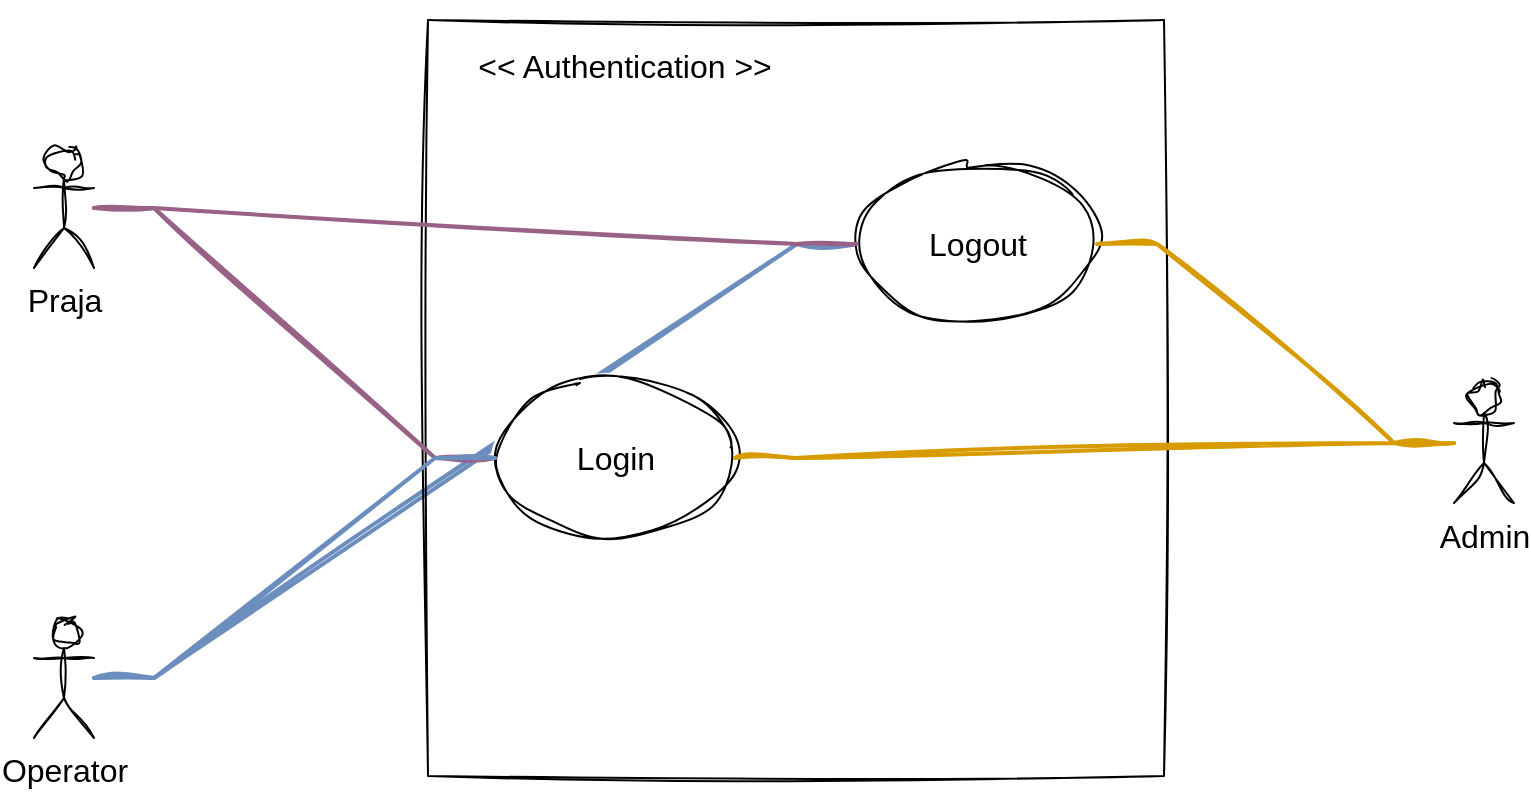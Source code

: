 <mxfile version="21.6.5" type="device">
  <diagram name="Use Case Auth" id="yrRhIFTMMz9dTGVj65Gu">
    <mxGraphModel dx="1834" dy="1292" grid="0" gridSize="10" guides="1" tooltips="1" connect="1" arrows="1" fold="1" page="0" pageScale="1" pageWidth="850" pageHeight="1100" math="0" shadow="0">
      <root>
        <mxCell id="0" />
        <mxCell id="1" parent="0" />
        <mxCell id="GaS_j_fWEtVdDru6edaB-12" style="edgeStyle=entityRelationEdgeStyle;rounded=0;orthogonalLoop=1;jettySize=auto;html=1;fontSize=12;startSize=8;endSize=8;endArrow=none;endFill=0;fillColor=#dae8fc;gradientColor=#7ea6e0;strokeColor=#6c8ebf;strokeWidth=2;sketch=1;curveFitting=1;jiggle=2;" parent="1" source="GaS_j_fWEtVdDru6edaB-5" target="GaS_j_fWEtVdDru6edaB-8" edge="1">
          <mxGeometry relative="1" as="geometry" />
        </mxCell>
        <mxCell id="GaS_j_fWEtVdDru6edaB-2" value="" style="swimlane;startSize=0;fontSize=16;sketch=1;curveFitting=1;jiggle=2;" parent="1" vertex="1">
          <mxGeometry x="-39" y="-213" width="368" height="378" as="geometry" />
        </mxCell>
        <mxCell id="GaS_j_fWEtVdDru6edaB-8" value="Logout" style="ellipse;whiteSpace=wrap;html=1;fontSize=16;sketch=1;curveFitting=1;jiggle=2;" parent="GaS_j_fWEtVdDru6edaB-2" vertex="1">
          <mxGeometry x="214.5" y="72" width="120" height="80" as="geometry" />
        </mxCell>
        <mxCell id="GaS_j_fWEtVdDru6edaB-15" value="&amp;lt;&amp;lt; Authentication &amp;gt;&amp;gt;" style="text;html=1;align=center;verticalAlign=middle;resizable=0;points=[];autosize=1;strokeColor=none;fillColor=none;fontSize=16;sketch=1;curveFitting=1;jiggle=2;" parent="GaS_j_fWEtVdDru6edaB-2" vertex="1">
          <mxGeometry x="15" y="7" width="165" height="31" as="geometry" />
        </mxCell>
        <mxCell id="GaS_j_fWEtVdDru6edaB-7" value="Login" style="ellipse;whiteSpace=wrap;html=1;fontSize=16;sketch=1;curveFitting=1;jiggle=2;" parent="GaS_j_fWEtVdDru6edaB-2" vertex="1">
          <mxGeometry x="33.5" y="179" width="120" height="80" as="geometry" />
        </mxCell>
        <mxCell id="GaS_j_fWEtVdDru6edaB-3" style="edgeStyle=none;curved=1;rounded=0;orthogonalLoop=1;jettySize=auto;html=1;exitX=0.5;exitY=0;exitDx=0;exitDy=0;fontSize=12;startSize=8;endSize=8;sketch=1;curveFitting=1;jiggle=2;" parent="1" source="GaS_j_fWEtVdDru6edaB-2" target="GaS_j_fWEtVdDru6edaB-2" edge="1">
          <mxGeometry relative="1" as="geometry" />
        </mxCell>
        <mxCell id="GaS_j_fWEtVdDru6edaB-9" style="rounded=0;orthogonalLoop=1;jettySize=auto;html=1;fontSize=12;startSize=8;endSize=8;endArrow=none;endFill=0;fillColor=#e6d0de;gradientColor=#d5739d;strokeColor=#996185;strokeWidth=2;sketch=1;curveFitting=1;jiggle=2;edgeStyle=entityRelationEdgeStyle;" parent="1" source="GaS_j_fWEtVdDru6edaB-4" target="GaS_j_fWEtVdDru6edaB-7" edge="1">
          <mxGeometry relative="1" as="geometry" />
        </mxCell>
        <mxCell id="GaS_j_fWEtVdDru6edaB-10" style="edgeStyle=entityRelationEdgeStyle;rounded=0;orthogonalLoop=1;jettySize=auto;html=1;fontSize=12;startSize=8;endSize=8;endArrow=none;endFill=0;fillColor=#e6d0de;gradientColor=#d5739d;strokeColor=#996185;strokeWidth=2;sketch=1;curveFitting=1;jiggle=2;" parent="1" source="GaS_j_fWEtVdDru6edaB-4" target="GaS_j_fWEtVdDru6edaB-8" edge="1">
          <mxGeometry relative="1" as="geometry" />
        </mxCell>
        <mxCell id="GaS_j_fWEtVdDru6edaB-4" value="Praja" style="shape=umlActor;verticalLabelPosition=bottom;verticalAlign=top;html=1;outlineConnect=0;fontSize=16;sketch=1;curveFitting=1;jiggle=2;" parent="1" vertex="1">
          <mxGeometry x="-236" y="-149" width="30" height="60" as="geometry" />
        </mxCell>
        <mxCell id="GaS_j_fWEtVdDru6edaB-11" style="edgeStyle=entityRelationEdgeStyle;rounded=0;orthogonalLoop=1;jettySize=auto;html=1;fontSize=12;startSize=8;endSize=8;endArrow=none;endFill=0;fillColor=#dae8fc;gradientColor=#7ea6e0;strokeColor=#6c8ebf;strokeWidth=2;sketch=1;curveFitting=1;jiggle=2;" parent="1" source="GaS_j_fWEtVdDru6edaB-5" target="GaS_j_fWEtVdDru6edaB-7" edge="1">
          <mxGeometry relative="1" as="geometry" />
        </mxCell>
        <mxCell id="GaS_j_fWEtVdDru6edaB-5" value="Operator" style="shape=umlActor;verticalLabelPosition=bottom;verticalAlign=top;html=1;outlineConnect=0;fontSize=16;sketch=1;curveFitting=1;jiggle=2;" parent="1" vertex="1">
          <mxGeometry x="-236" y="86" width="30" height="60" as="geometry" />
        </mxCell>
        <mxCell id="GaS_j_fWEtVdDru6edaB-13" style="edgeStyle=entityRelationEdgeStyle;rounded=0;orthogonalLoop=1;jettySize=auto;html=1;fontSize=12;startSize=8;endSize=8;endArrow=none;endFill=0;fillColor=#ffcd28;gradientColor=#ffa500;strokeColor=#d79b00;strokeWidth=2;sketch=1;curveFitting=1;jiggle=2;" parent="1" source="GaS_j_fWEtVdDru6edaB-6" target="GaS_j_fWEtVdDru6edaB-8" edge="1">
          <mxGeometry relative="1" as="geometry" />
        </mxCell>
        <mxCell id="GaS_j_fWEtVdDru6edaB-14" style="edgeStyle=entityRelationEdgeStyle;rounded=0;orthogonalLoop=1;jettySize=auto;html=1;fontSize=12;startSize=8;endSize=8;endArrow=none;endFill=0;fillColor=#ffcd28;gradientColor=#ffa500;strokeColor=#d79b00;strokeWidth=2;sketch=1;curveFitting=1;jiggle=2;" parent="1" source="GaS_j_fWEtVdDru6edaB-6" target="GaS_j_fWEtVdDru6edaB-7" edge="1">
          <mxGeometry relative="1" as="geometry" />
        </mxCell>
        <mxCell id="GaS_j_fWEtVdDru6edaB-6" value="Admin" style="shape=umlActor;verticalLabelPosition=bottom;verticalAlign=top;html=1;outlineConnect=0;fontSize=16;sketch=1;curveFitting=1;jiggle=2;" parent="1" vertex="1">
          <mxGeometry x="474" y="-31.5" width="30" height="60" as="geometry" />
        </mxCell>
      </root>
    </mxGraphModel>
  </diagram>
</mxfile>
